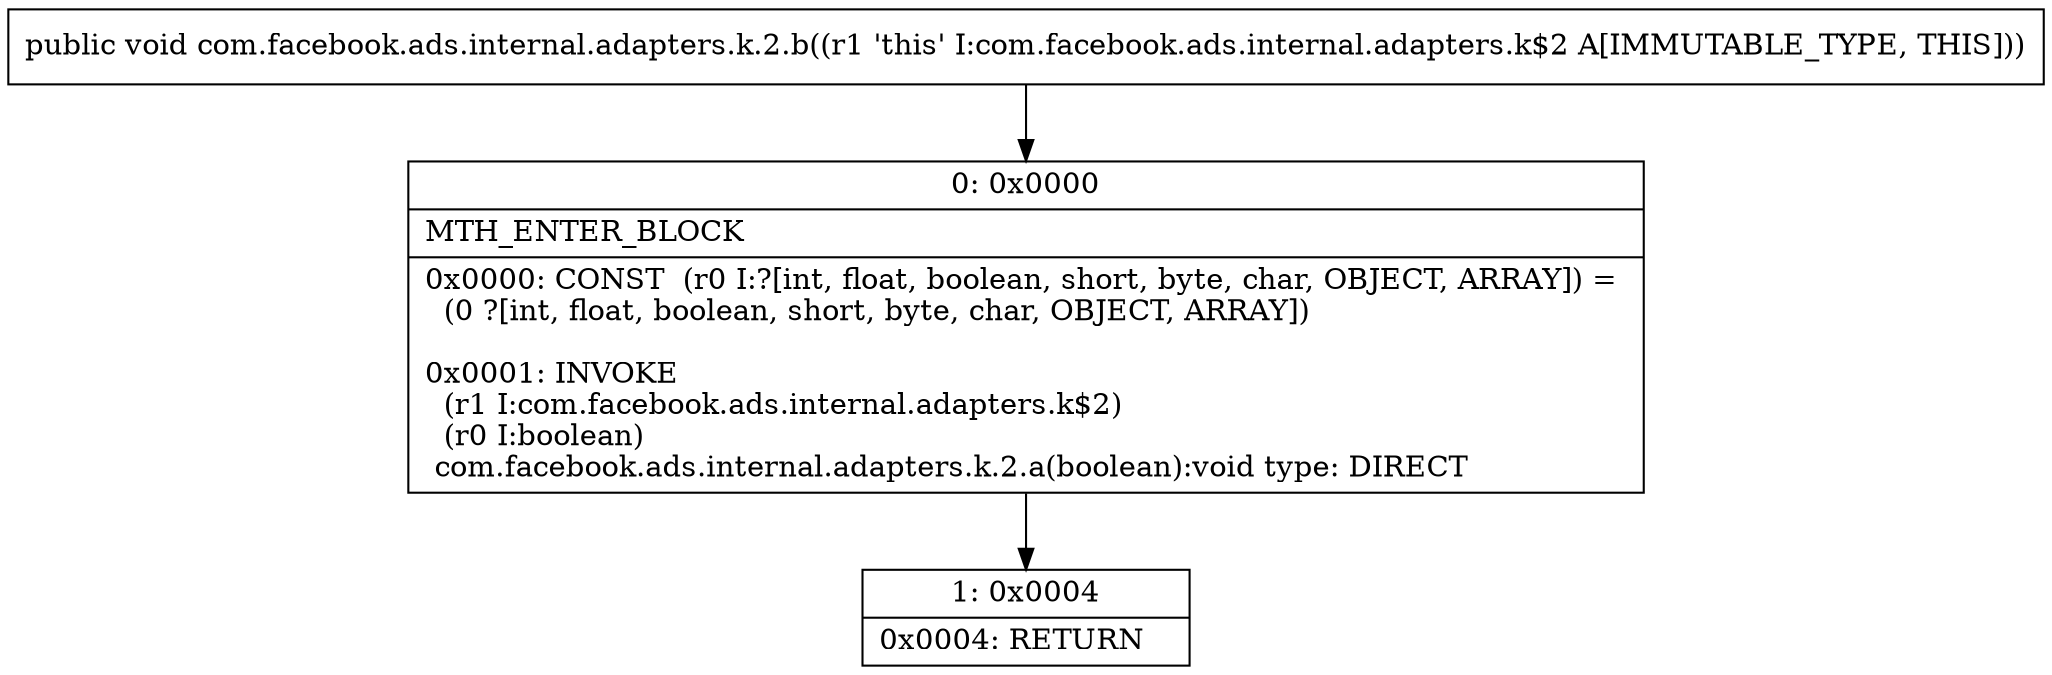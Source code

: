 digraph "CFG forcom.facebook.ads.internal.adapters.k.2.b()V" {
Node_0 [shape=record,label="{0\:\ 0x0000|MTH_ENTER_BLOCK\l|0x0000: CONST  (r0 I:?[int, float, boolean, short, byte, char, OBJECT, ARRAY]) = \l  (0 ?[int, float, boolean, short, byte, char, OBJECT, ARRAY])\l \l0x0001: INVOKE  \l  (r1 I:com.facebook.ads.internal.adapters.k$2)\l  (r0 I:boolean)\l com.facebook.ads.internal.adapters.k.2.a(boolean):void type: DIRECT \l}"];
Node_1 [shape=record,label="{1\:\ 0x0004|0x0004: RETURN   \l}"];
MethodNode[shape=record,label="{public void com.facebook.ads.internal.adapters.k.2.b((r1 'this' I:com.facebook.ads.internal.adapters.k$2 A[IMMUTABLE_TYPE, THIS])) }"];
MethodNode -> Node_0;
Node_0 -> Node_1;
}

